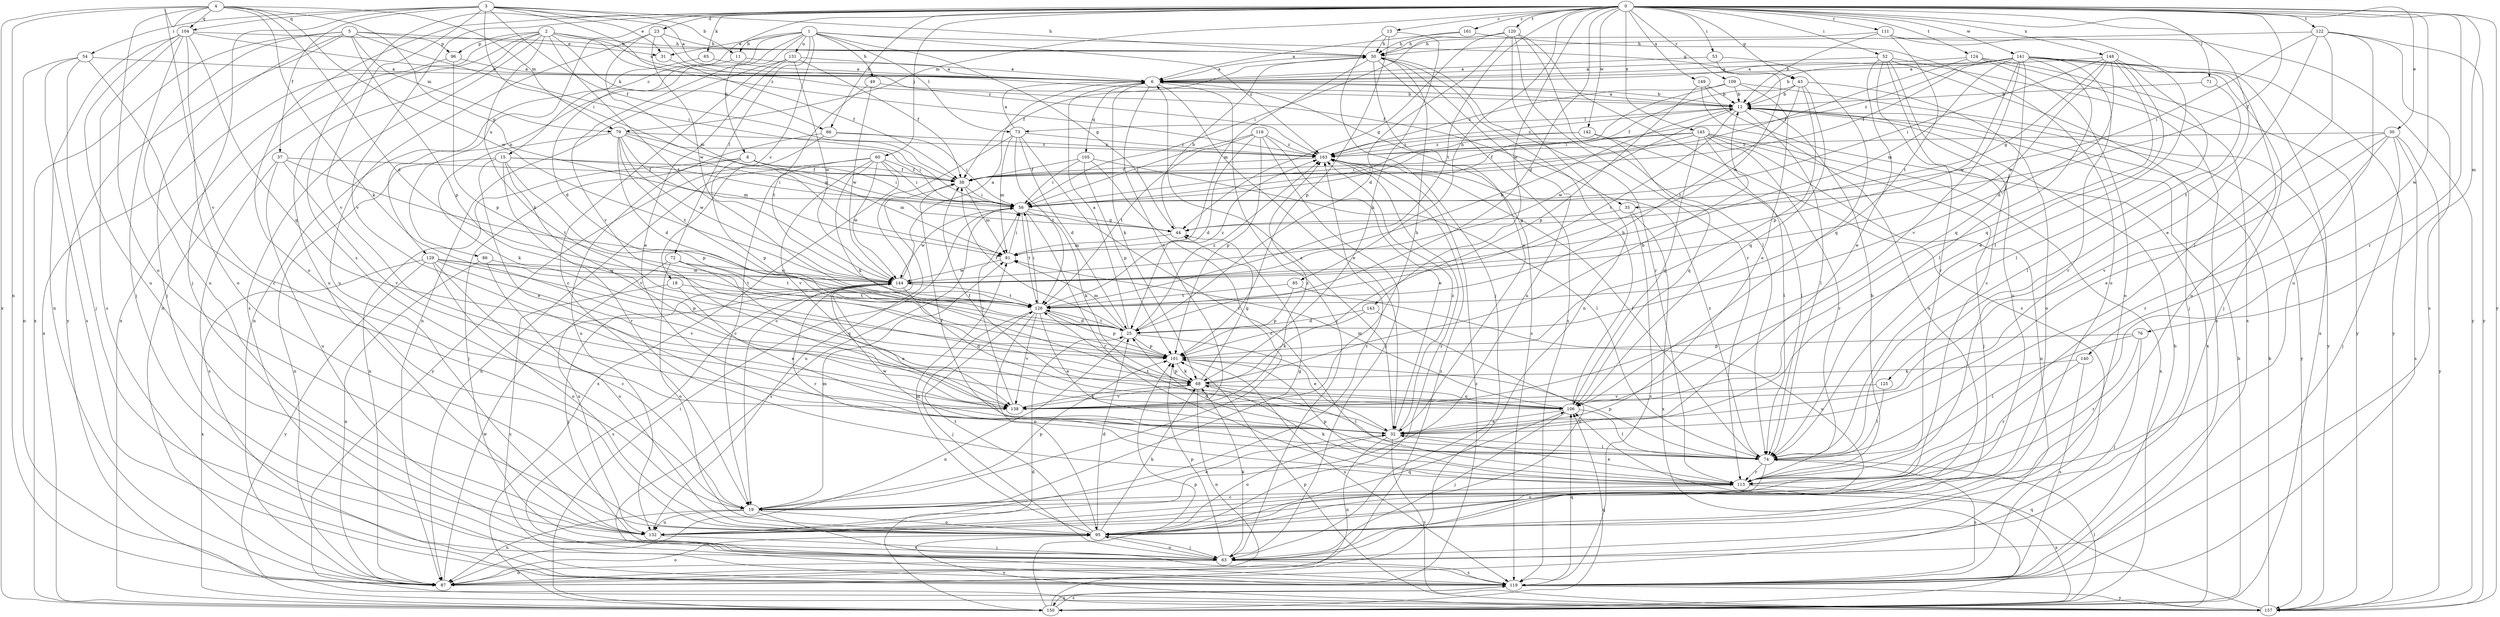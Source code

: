 strict digraph  {
0;
1;
2;
3;
4;
5;
6;
8;
11;
12;
13;
15;
18;
19;
23;
25;
30;
31;
32;
35;
37;
38;
43;
44;
49;
50;
52;
53;
54;
56;
60;
63;
65;
66;
68;
71;
72;
73;
74;
76;
79;
81;
85;
86;
87;
95;
96;
101;
104;
105;
106;
109;
111;
113;
116;
119;
120;
122;
124;
125;
126;
129;
131;
132;
138;
140;
141;
142;
143;
144;
145;
148;
149;
150;
157;
161;
163;
0 -> 13  [label=c];
0 -> 15  [label=c];
0 -> 23  [label=d];
0 -> 25  [label=d];
0 -> 30  [label=e];
0 -> 35  [label=f];
0 -> 43  [label=g];
0 -> 52  [label=i];
0 -> 53  [label=i];
0 -> 60  [label=j];
0 -> 65  [label=k];
0 -> 66  [label=k];
0 -> 71  [label=l];
0 -> 76  [label=m];
0 -> 79  [label=m];
0 -> 85  [label=n];
0 -> 95  [label=o];
0 -> 109  [label=r];
0 -> 111  [label=r];
0 -> 113  [label=r];
0 -> 120  [label=t];
0 -> 122  [label=t];
0 -> 124  [label=t];
0 -> 125  [label=t];
0 -> 126  [label=t];
0 -> 129  [label=u];
0 -> 138  [label=v];
0 -> 140  [label=w];
0 -> 141  [label=w];
0 -> 142  [label=w];
0 -> 143  [label=w];
0 -> 145  [label=x];
0 -> 148  [label=x];
0 -> 149  [label=x];
0 -> 157  [label=y];
0 -> 161  [label=z];
0 -> 19  [label=s];
1 -> 8  [label=b];
1 -> 11  [label=b];
1 -> 18  [label=c];
1 -> 31  [label=e];
1 -> 43  [label=g];
1 -> 44  [label=g];
1 -> 49  [label=h];
1 -> 72  [label=l];
1 -> 73  [label=l];
1 -> 86  [label=n];
1 -> 131  [label=u];
1 -> 138  [label=v];
1 -> 163  [label=z];
2 -> 6  [label=a];
2 -> 35  [label=f];
2 -> 50  [label=h];
2 -> 66  [label=k];
2 -> 68  [label=k];
2 -> 87  [label=n];
2 -> 96  [label=p];
2 -> 119  [label=s];
2 -> 126  [label=t];
2 -> 132  [label=u];
2 -> 150  [label=x];
3 -> 6  [label=a];
3 -> 11  [label=b];
3 -> 31  [label=e];
3 -> 37  [label=f];
3 -> 38  [label=f];
3 -> 50  [label=h];
3 -> 54  [label=i];
3 -> 56  [label=i];
3 -> 63  [label=j];
3 -> 104  [label=q];
3 -> 138  [label=v];
3 -> 163  [label=z];
4 -> 25  [label=d];
4 -> 44  [label=g];
4 -> 68  [label=k];
4 -> 79  [label=m];
4 -> 87  [label=n];
4 -> 95  [label=o];
4 -> 104  [label=q];
4 -> 138  [label=v];
4 -> 144  [label=w];
4 -> 150  [label=x];
5 -> 31  [label=e];
5 -> 56  [label=i];
5 -> 63  [label=j];
5 -> 79  [label=m];
5 -> 96  [label=p];
5 -> 101  [label=p];
5 -> 132  [label=u];
5 -> 150  [label=x];
5 -> 157  [label=y];
6 -> 12  [label=b];
6 -> 32  [label=e];
6 -> 63  [label=j];
6 -> 68  [label=k];
6 -> 105  [label=q];
6 -> 119  [label=s];
6 -> 138  [label=v];
8 -> 38  [label=f];
8 -> 56  [label=i];
8 -> 63  [label=j];
8 -> 81  [label=m];
8 -> 87  [label=n];
8 -> 101  [label=p];
11 -> 6  [label=a];
11 -> 25  [label=d];
12 -> 6  [label=a];
12 -> 73  [label=l];
12 -> 74  [label=l];
12 -> 126  [label=t];
12 -> 144  [label=w];
12 -> 157  [label=y];
12 -> 163  [label=z];
13 -> 50  [label=h];
13 -> 63  [label=j];
13 -> 68  [label=k];
13 -> 101  [label=p];
15 -> 32  [label=e];
15 -> 38  [label=f];
15 -> 56  [label=i];
15 -> 87  [label=n];
15 -> 101  [label=p];
15 -> 113  [label=r];
15 -> 138  [label=v];
18 -> 32  [label=e];
18 -> 119  [label=s];
18 -> 126  [label=t];
19 -> 32  [label=e];
19 -> 44  [label=g];
19 -> 81  [label=m];
19 -> 87  [label=n];
19 -> 95  [label=o];
19 -> 101  [label=p];
19 -> 119  [label=s];
19 -> 132  [label=u];
23 -> 50  [label=h];
23 -> 81  [label=m];
23 -> 132  [label=u];
23 -> 144  [label=w];
23 -> 163  [label=z];
25 -> 6  [label=a];
25 -> 32  [label=e];
25 -> 38  [label=f];
25 -> 81  [label=m];
25 -> 87  [label=n];
25 -> 101  [label=p];
25 -> 126  [label=t];
25 -> 163  [label=z];
30 -> 32  [label=e];
30 -> 63  [label=j];
30 -> 113  [label=r];
30 -> 119  [label=s];
30 -> 138  [label=v];
30 -> 157  [label=y];
30 -> 163  [label=z];
31 -> 38  [label=f];
32 -> 6  [label=a];
32 -> 74  [label=l];
32 -> 87  [label=n];
32 -> 95  [label=o];
32 -> 126  [label=t];
32 -> 157  [label=y];
32 -> 163  [label=z];
35 -> 44  [label=g];
35 -> 119  [label=s];
35 -> 150  [label=x];
37 -> 38  [label=f];
37 -> 119  [label=s];
37 -> 126  [label=t];
37 -> 132  [label=u];
37 -> 138  [label=v];
38 -> 56  [label=i];
38 -> 81  [label=m];
38 -> 132  [label=u];
43 -> 12  [label=b];
43 -> 38  [label=f];
43 -> 95  [label=o];
43 -> 101  [label=p];
43 -> 106  [label=q];
43 -> 126  [label=t];
44 -> 50  [label=h];
44 -> 81  [label=m];
49 -> 12  [label=b];
49 -> 126  [label=t];
49 -> 144  [label=w];
50 -> 6  [label=a];
50 -> 32  [label=e];
50 -> 38  [label=f];
50 -> 81  [label=m];
50 -> 113  [label=r];
50 -> 119  [label=s];
50 -> 132  [label=u];
52 -> 6  [label=a];
52 -> 19  [label=c];
52 -> 32  [label=e];
52 -> 63  [label=j];
52 -> 113  [label=r];
52 -> 119  [label=s];
52 -> 132  [label=u];
53 -> 6  [label=a];
53 -> 106  [label=q];
53 -> 144  [label=w];
54 -> 6  [label=a];
54 -> 19  [label=c];
54 -> 63  [label=j];
54 -> 87  [label=n];
54 -> 119  [label=s];
56 -> 44  [label=g];
56 -> 68  [label=k];
56 -> 113  [label=r];
56 -> 119  [label=s];
56 -> 126  [label=t];
56 -> 144  [label=w];
60 -> 19  [label=c];
60 -> 38  [label=f];
60 -> 56  [label=i];
60 -> 68  [label=k];
60 -> 87  [label=n];
60 -> 138  [label=v];
60 -> 144  [label=w];
60 -> 150  [label=x];
63 -> 68  [label=k];
63 -> 87  [label=n];
63 -> 95  [label=o];
63 -> 101  [label=p];
63 -> 119  [label=s];
65 -> 6  [label=a];
65 -> 87  [label=n];
66 -> 56  [label=i];
66 -> 132  [label=u];
66 -> 157  [label=y];
66 -> 163  [label=z];
68 -> 12  [label=b];
68 -> 44  [label=g];
68 -> 74  [label=l];
68 -> 87  [label=n];
68 -> 101  [label=p];
68 -> 106  [label=q];
68 -> 138  [label=v];
71 -> 12  [label=b];
71 -> 74  [label=l];
72 -> 95  [label=o];
72 -> 106  [label=q];
72 -> 126  [label=t];
72 -> 132  [label=u];
72 -> 144  [label=w];
73 -> 6  [label=a];
73 -> 19  [label=c];
73 -> 25  [label=d];
73 -> 81  [label=m];
73 -> 113  [label=r];
73 -> 126  [label=t];
73 -> 163  [label=z];
74 -> 25  [label=d];
74 -> 38  [label=f];
74 -> 95  [label=o];
74 -> 101  [label=p];
74 -> 113  [label=r];
74 -> 119  [label=s];
74 -> 144  [label=w];
74 -> 163  [label=z];
76 -> 63  [label=j];
76 -> 74  [label=l];
76 -> 101  [label=p];
76 -> 113  [label=r];
79 -> 25  [label=d];
79 -> 44  [label=g];
79 -> 56  [label=i];
79 -> 68  [label=k];
79 -> 81  [label=m];
79 -> 126  [label=t];
79 -> 144  [label=w];
79 -> 163  [label=z];
81 -> 56  [label=i];
81 -> 144  [label=w];
85 -> 101  [label=p];
85 -> 126  [label=t];
85 -> 132  [label=u];
86 -> 87  [label=n];
86 -> 95  [label=o];
86 -> 144  [label=w];
87 -> 95  [label=o];
87 -> 144  [label=w];
87 -> 163  [label=z];
95 -> 25  [label=d];
95 -> 63  [label=j];
95 -> 68  [label=k];
95 -> 81  [label=m];
95 -> 106  [label=q];
95 -> 126  [label=t];
95 -> 157  [label=y];
95 -> 163  [label=z];
96 -> 6  [label=a];
96 -> 101  [label=p];
96 -> 150  [label=x];
101 -> 68  [label=k];
101 -> 119  [label=s];
104 -> 12  [label=b];
104 -> 50  [label=h];
104 -> 63  [label=j];
104 -> 87  [label=n];
104 -> 95  [label=o];
104 -> 106  [label=q];
104 -> 119  [label=s];
104 -> 132  [label=u];
105 -> 19  [label=c];
105 -> 38  [label=f];
105 -> 56  [label=i];
105 -> 74  [label=l];
105 -> 101  [label=p];
106 -> 32  [label=e];
106 -> 38  [label=f];
106 -> 50  [label=h];
106 -> 63  [label=j];
106 -> 74  [label=l];
106 -> 81  [label=m];
109 -> 12  [label=b];
109 -> 32  [label=e];
109 -> 56  [label=i];
109 -> 157  [label=y];
109 -> 163  [label=z];
111 -> 12  [label=b];
111 -> 50  [label=h];
111 -> 74  [label=l];
111 -> 126  [label=t];
111 -> 157  [label=y];
113 -> 12  [label=b];
113 -> 19  [label=c];
113 -> 32  [label=e];
113 -> 68  [label=k];
113 -> 101  [label=p];
113 -> 150  [label=x];
116 -> 25  [label=d];
116 -> 32  [label=e];
116 -> 56  [label=i];
116 -> 63  [label=j];
116 -> 101  [label=p];
116 -> 126  [label=t];
116 -> 163  [label=z];
119 -> 12  [label=b];
119 -> 106  [label=q];
119 -> 150  [label=x];
119 -> 157  [label=y];
120 -> 25  [label=d];
120 -> 44  [label=g];
120 -> 50  [label=h];
120 -> 56  [label=i];
120 -> 74  [label=l];
120 -> 87  [label=n];
120 -> 113  [label=r];
120 -> 119  [label=s];
122 -> 32  [label=e];
122 -> 50  [label=h];
122 -> 56  [label=i];
122 -> 74  [label=l];
122 -> 119  [label=s];
122 -> 132  [label=u];
122 -> 157  [label=y];
124 -> 6  [label=a];
124 -> 38  [label=f];
124 -> 95  [label=o];
124 -> 119  [label=s];
124 -> 157  [label=y];
125 -> 74  [label=l];
125 -> 138  [label=v];
126 -> 25  [label=d];
126 -> 32  [label=e];
126 -> 56  [label=i];
126 -> 63  [label=j];
126 -> 95  [label=o];
126 -> 101  [label=p];
126 -> 138  [label=v];
126 -> 163  [label=z];
129 -> 19  [label=c];
129 -> 95  [label=o];
129 -> 101  [label=p];
129 -> 126  [label=t];
129 -> 138  [label=v];
129 -> 144  [label=w];
129 -> 150  [label=x];
129 -> 157  [label=y];
131 -> 6  [label=a];
131 -> 19  [label=c];
131 -> 32  [label=e];
131 -> 38  [label=f];
131 -> 87  [label=n];
131 -> 144  [label=w];
132 -> 63  [label=j];
132 -> 163  [label=z];
138 -> 50  [label=h];
138 -> 56  [label=i];
138 -> 68  [label=k];
138 -> 163  [label=z];
140 -> 68  [label=k];
140 -> 113  [label=r];
140 -> 119  [label=s];
141 -> 6  [label=a];
141 -> 12  [label=b];
141 -> 38  [label=f];
141 -> 63  [label=j];
141 -> 74  [label=l];
141 -> 81  [label=m];
141 -> 95  [label=o];
141 -> 106  [label=q];
141 -> 113  [label=r];
141 -> 138  [label=v];
141 -> 144  [label=w];
141 -> 150  [label=x];
141 -> 157  [label=y];
141 -> 163  [label=z];
142 -> 56  [label=i];
142 -> 74  [label=l];
142 -> 106  [label=q];
142 -> 163  [label=z];
143 -> 25  [label=d];
143 -> 68  [label=k];
143 -> 95  [label=o];
144 -> 6  [label=a];
144 -> 12  [label=b];
144 -> 32  [label=e];
144 -> 63  [label=j];
144 -> 106  [label=q];
144 -> 113  [label=r];
144 -> 119  [label=s];
144 -> 126  [label=t];
145 -> 38  [label=f];
145 -> 56  [label=i];
145 -> 63  [label=j];
145 -> 74  [label=l];
145 -> 87  [label=n];
145 -> 106  [label=q];
145 -> 113  [label=r];
145 -> 150  [label=x];
145 -> 163  [label=z];
148 -> 6  [label=a];
148 -> 25  [label=d];
148 -> 32  [label=e];
148 -> 44  [label=g];
148 -> 56  [label=i];
148 -> 74  [label=l];
148 -> 106  [label=q];
148 -> 144  [label=w];
149 -> 12  [label=b];
149 -> 101  [label=p];
149 -> 132  [label=u];
149 -> 150  [label=x];
150 -> 12  [label=b];
150 -> 25  [label=d];
150 -> 56  [label=i];
150 -> 74  [label=l];
150 -> 101  [label=p];
150 -> 106  [label=q];
150 -> 119  [label=s];
150 -> 163  [label=z];
157 -> 12  [label=b];
157 -> 101  [label=p];
157 -> 106  [label=q];
161 -> 6  [label=a];
161 -> 50  [label=h];
161 -> 95  [label=o];
163 -> 38  [label=f];
163 -> 74  [label=l];
}
